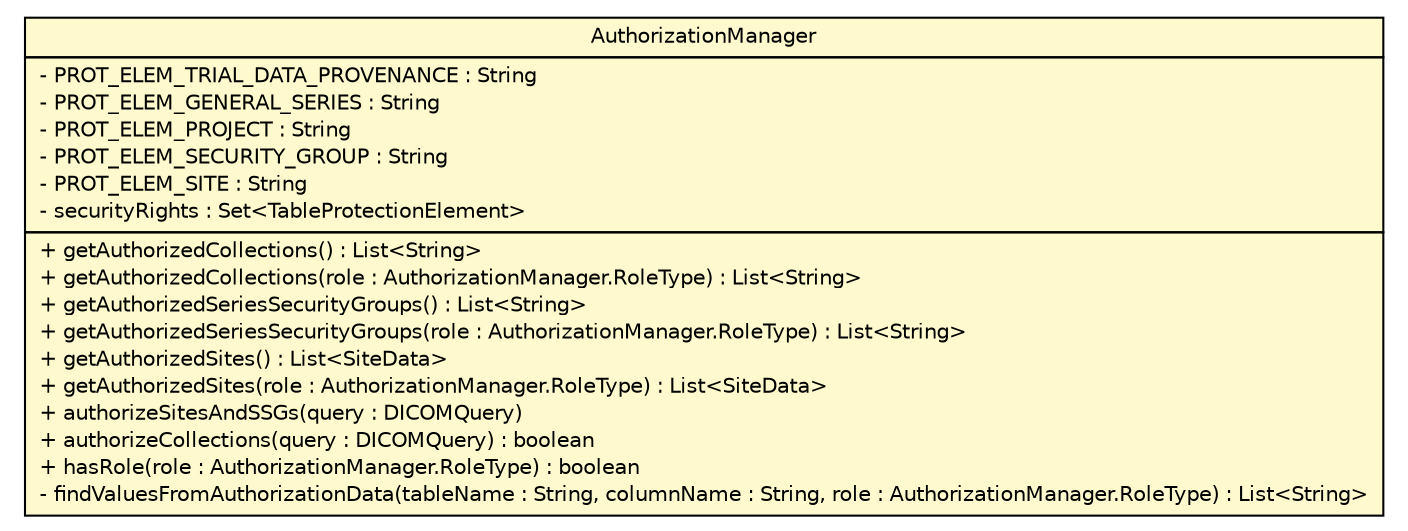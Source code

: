 #!/usr/local/bin/dot
#
# Class diagram 
# Generated by UmlGraph version 4.8 (http://www.spinellis.gr/sw/umlgraph)
#

digraph G {
	edge [fontname="Helvetica",fontsize=10,labelfontname="Helvetica",labelfontsize=10];
	node [fontname="Helvetica",fontsize=10,shape=plaintext];
	// gov.nih.nci.ncia.security.AuthorizationManager
	c55499 [label=<<table border="0" cellborder="1" cellspacing="0" cellpadding="2" port="p" bgcolor="lemonChiffon" href="./AuthorizationManager.html">
		<tr><td><table border="0" cellspacing="0" cellpadding="1">
			<tr><td> AuthorizationManager </td></tr>
		</table></td></tr>
		<tr><td><table border="0" cellspacing="0" cellpadding="1">
			<tr><td align="left"> - PROT_ELEM_TRIAL_DATA_PROVENANCE : String </td></tr>
			<tr><td align="left"> - PROT_ELEM_GENERAL_SERIES : String </td></tr>
			<tr><td align="left"> - PROT_ELEM_PROJECT : String </td></tr>
			<tr><td align="left"> - PROT_ELEM_SECURITY_GROUP : String </td></tr>
			<tr><td align="left"> - PROT_ELEM_SITE : String </td></tr>
			<tr><td align="left"> - securityRights : Set&lt;TableProtectionElement&gt; </td></tr>
		</table></td></tr>
		<tr><td><table border="0" cellspacing="0" cellpadding="1">
			<tr><td align="left"> + getAuthorizedCollections() : List&lt;String&gt; </td></tr>
			<tr><td align="left"> + getAuthorizedCollections(role : AuthorizationManager.RoleType) : List&lt;String&gt; </td></tr>
			<tr><td align="left"> + getAuthorizedSeriesSecurityGroups() : List&lt;String&gt; </td></tr>
			<tr><td align="left"> + getAuthorizedSeriesSecurityGroups(role : AuthorizationManager.RoleType) : List&lt;String&gt; </td></tr>
			<tr><td align="left"> + getAuthorizedSites() : List&lt;SiteData&gt; </td></tr>
			<tr><td align="left"> + getAuthorizedSites(role : AuthorizationManager.RoleType) : List&lt;SiteData&gt; </td></tr>
			<tr><td align="left"> + authorizeSitesAndSSGs(query : DICOMQuery) </td></tr>
			<tr><td align="left"> + authorizeCollections(query : DICOMQuery) : boolean </td></tr>
			<tr><td align="left"> + hasRole(role : AuthorizationManager.RoleType) : boolean </td></tr>
			<tr><td align="left"> - findValuesFromAuthorizationData(tableName : String, columnName : String, role : AuthorizationManager.RoleType) : List&lt;String&gt; </td></tr>
		</table></td></tr>
		</table>>, fontname="Helvetica", fontcolor="black", fontsize=10.0];
}

